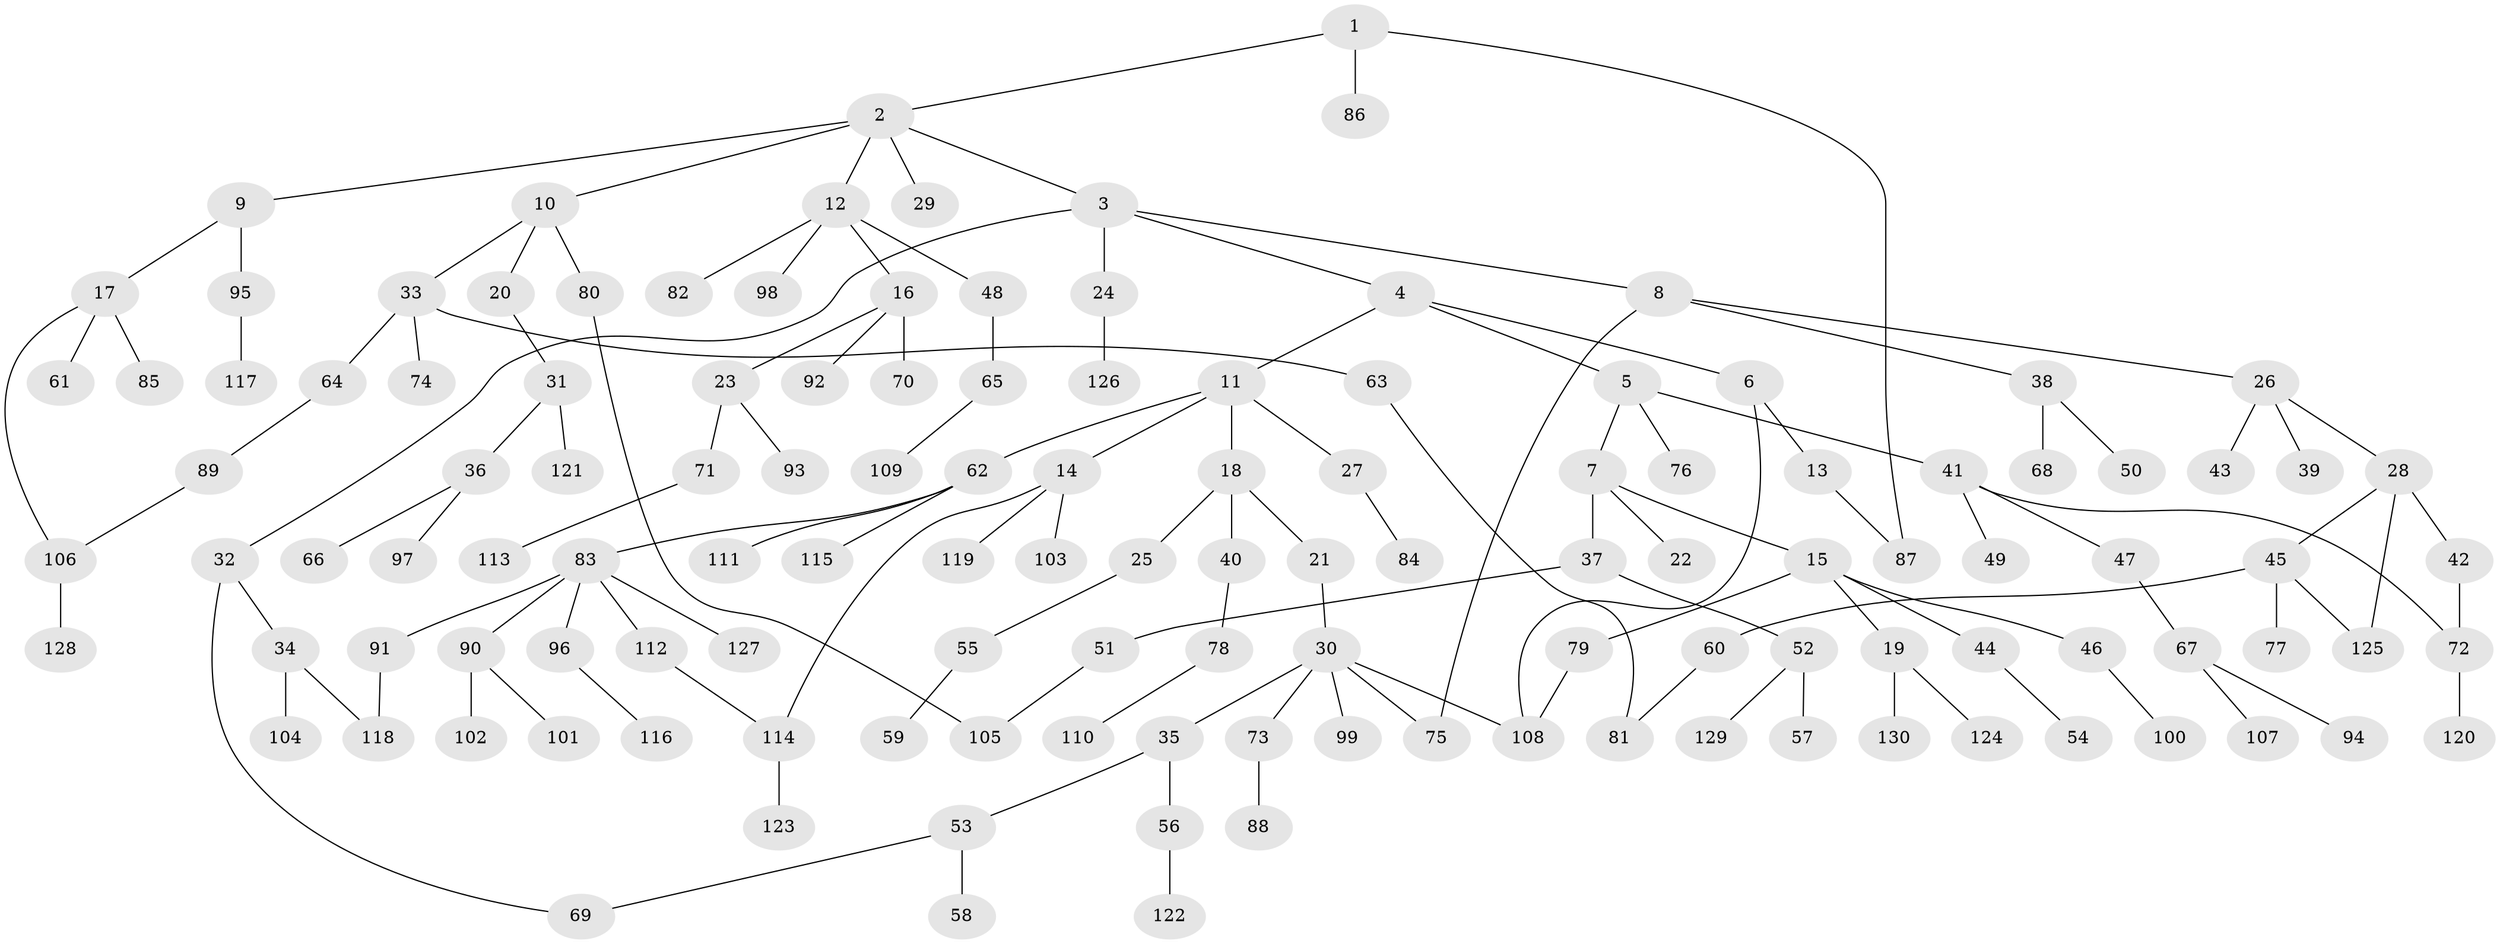 // Generated by graph-tools (version 1.1) at 2025/34/03/09/25 02:34:02]
// undirected, 130 vertices, 141 edges
graph export_dot {
graph [start="1"]
  node [color=gray90,style=filled];
  1;
  2;
  3;
  4;
  5;
  6;
  7;
  8;
  9;
  10;
  11;
  12;
  13;
  14;
  15;
  16;
  17;
  18;
  19;
  20;
  21;
  22;
  23;
  24;
  25;
  26;
  27;
  28;
  29;
  30;
  31;
  32;
  33;
  34;
  35;
  36;
  37;
  38;
  39;
  40;
  41;
  42;
  43;
  44;
  45;
  46;
  47;
  48;
  49;
  50;
  51;
  52;
  53;
  54;
  55;
  56;
  57;
  58;
  59;
  60;
  61;
  62;
  63;
  64;
  65;
  66;
  67;
  68;
  69;
  70;
  71;
  72;
  73;
  74;
  75;
  76;
  77;
  78;
  79;
  80;
  81;
  82;
  83;
  84;
  85;
  86;
  87;
  88;
  89;
  90;
  91;
  92;
  93;
  94;
  95;
  96;
  97;
  98;
  99;
  100;
  101;
  102;
  103;
  104;
  105;
  106;
  107;
  108;
  109;
  110;
  111;
  112;
  113;
  114;
  115;
  116;
  117;
  118;
  119;
  120;
  121;
  122;
  123;
  124;
  125;
  126;
  127;
  128;
  129;
  130;
  1 -- 2;
  1 -- 86;
  1 -- 87;
  2 -- 3;
  2 -- 9;
  2 -- 10;
  2 -- 12;
  2 -- 29;
  3 -- 4;
  3 -- 8;
  3 -- 24;
  3 -- 32;
  4 -- 5;
  4 -- 6;
  4 -- 11;
  5 -- 7;
  5 -- 41;
  5 -- 76;
  6 -- 13;
  6 -- 108;
  7 -- 15;
  7 -- 22;
  7 -- 37;
  8 -- 26;
  8 -- 38;
  8 -- 75;
  9 -- 17;
  9 -- 95;
  10 -- 20;
  10 -- 33;
  10 -- 80;
  11 -- 14;
  11 -- 18;
  11 -- 27;
  11 -- 62;
  12 -- 16;
  12 -- 48;
  12 -- 82;
  12 -- 98;
  13 -- 87;
  14 -- 103;
  14 -- 114;
  14 -- 119;
  15 -- 19;
  15 -- 44;
  15 -- 46;
  15 -- 79;
  16 -- 23;
  16 -- 70;
  16 -- 92;
  17 -- 61;
  17 -- 85;
  17 -- 106;
  18 -- 21;
  18 -- 25;
  18 -- 40;
  19 -- 124;
  19 -- 130;
  20 -- 31;
  21 -- 30;
  23 -- 71;
  23 -- 93;
  24 -- 126;
  25 -- 55;
  26 -- 28;
  26 -- 39;
  26 -- 43;
  27 -- 84;
  28 -- 42;
  28 -- 45;
  28 -- 125;
  30 -- 35;
  30 -- 73;
  30 -- 99;
  30 -- 75;
  30 -- 108;
  31 -- 36;
  31 -- 121;
  32 -- 34;
  32 -- 69;
  33 -- 63;
  33 -- 64;
  33 -- 74;
  34 -- 104;
  34 -- 118;
  35 -- 53;
  35 -- 56;
  36 -- 66;
  36 -- 97;
  37 -- 51;
  37 -- 52;
  38 -- 50;
  38 -- 68;
  40 -- 78;
  41 -- 47;
  41 -- 49;
  41 -- 72;
  42 -- 72;
  44 -- 54;
  45 -- 60;
  45 -- 77;
  45 -- 125;
  46 -- 100;
  47 -- 67;
  48 -- 65;
  51 -- 105;
  52 -- 57;
  52 -- 129;
  53 -- 58;
  53 -- 69;
  55 -- 59;
  56 -- 122;
  60 -- 81;
  62 -- 83;
  62 -- 111;
  62 -- 115;
  63 -- 81;
  64 -- 89;
  65 -- 109;
  67 -- 94;
  67 -- 107;
  71 -- 113;
  72 -- 120;
  73 -- 88;
  78 -- 110;
  79 -- 108;
  80 -- 105;
  83 -- 90;
  83 -- 91;
  83 -- 96;
  83 -- 112;
  83 -- 127;
  89 -- 106;
  90 -- 101;
  90 -- 102;
  91 -- 118;
  95 -- 117;
  96 -- 116;
  106 -- 128;
  112 -- 114;
  114 -- 123;
}
